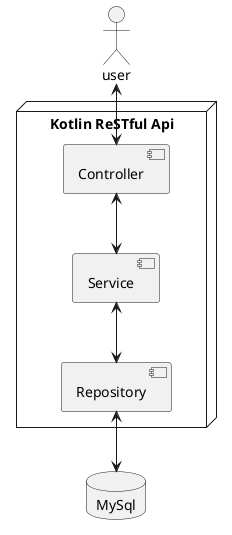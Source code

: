 @startuml

actor "user" as user
node "Kotlin ReSTful Api" {
    component "Controller" as controller
    component "Service" as service
    component "Repository" as repository
}

database "MySql" as database

user <--> controller
controller <--> service
service <--> repository
repository <--> database

@enduml

